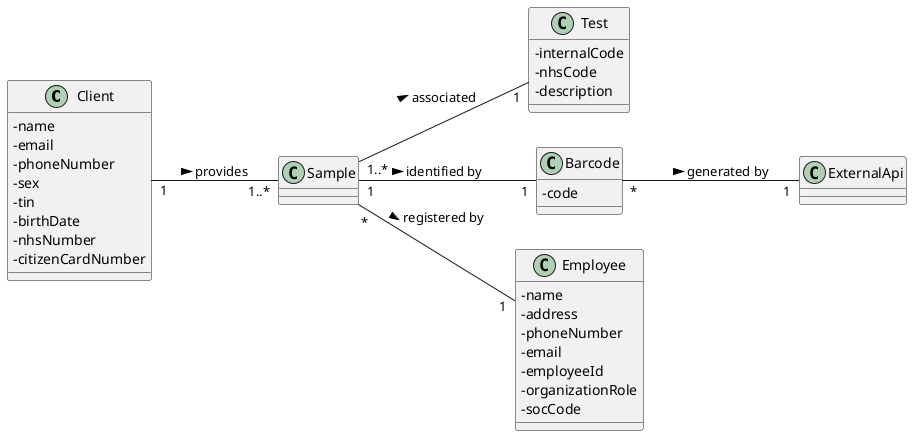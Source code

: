 @startuml
'https://plantuml.com/class-diagram
skinparam classAttributeIconSize 0
left to right direction
class Client{
 - name
 - email
 - phoneNumber
 - sex
 - tin
 - birthDate
 - nhsNumber
 - citizenCardNumber
}

class Sample{
}

class Test{
-internalCode
-nhsCode
-description
}

class Barcode{
-code
}

class Employee{
-name
-address
-phoneNumber
-email
-employeeId
-organizationRole
-socCode
}





Sample "1..*"--"1" Test : associated >
Sample "1"--"1" Barcode : identified by >
Sample "*"--"1" Employee : registered by >
Client "1"--"1..*" Sample : provides >
Barcode "*"--"1" ExternalApi : generated by >

@enduml
